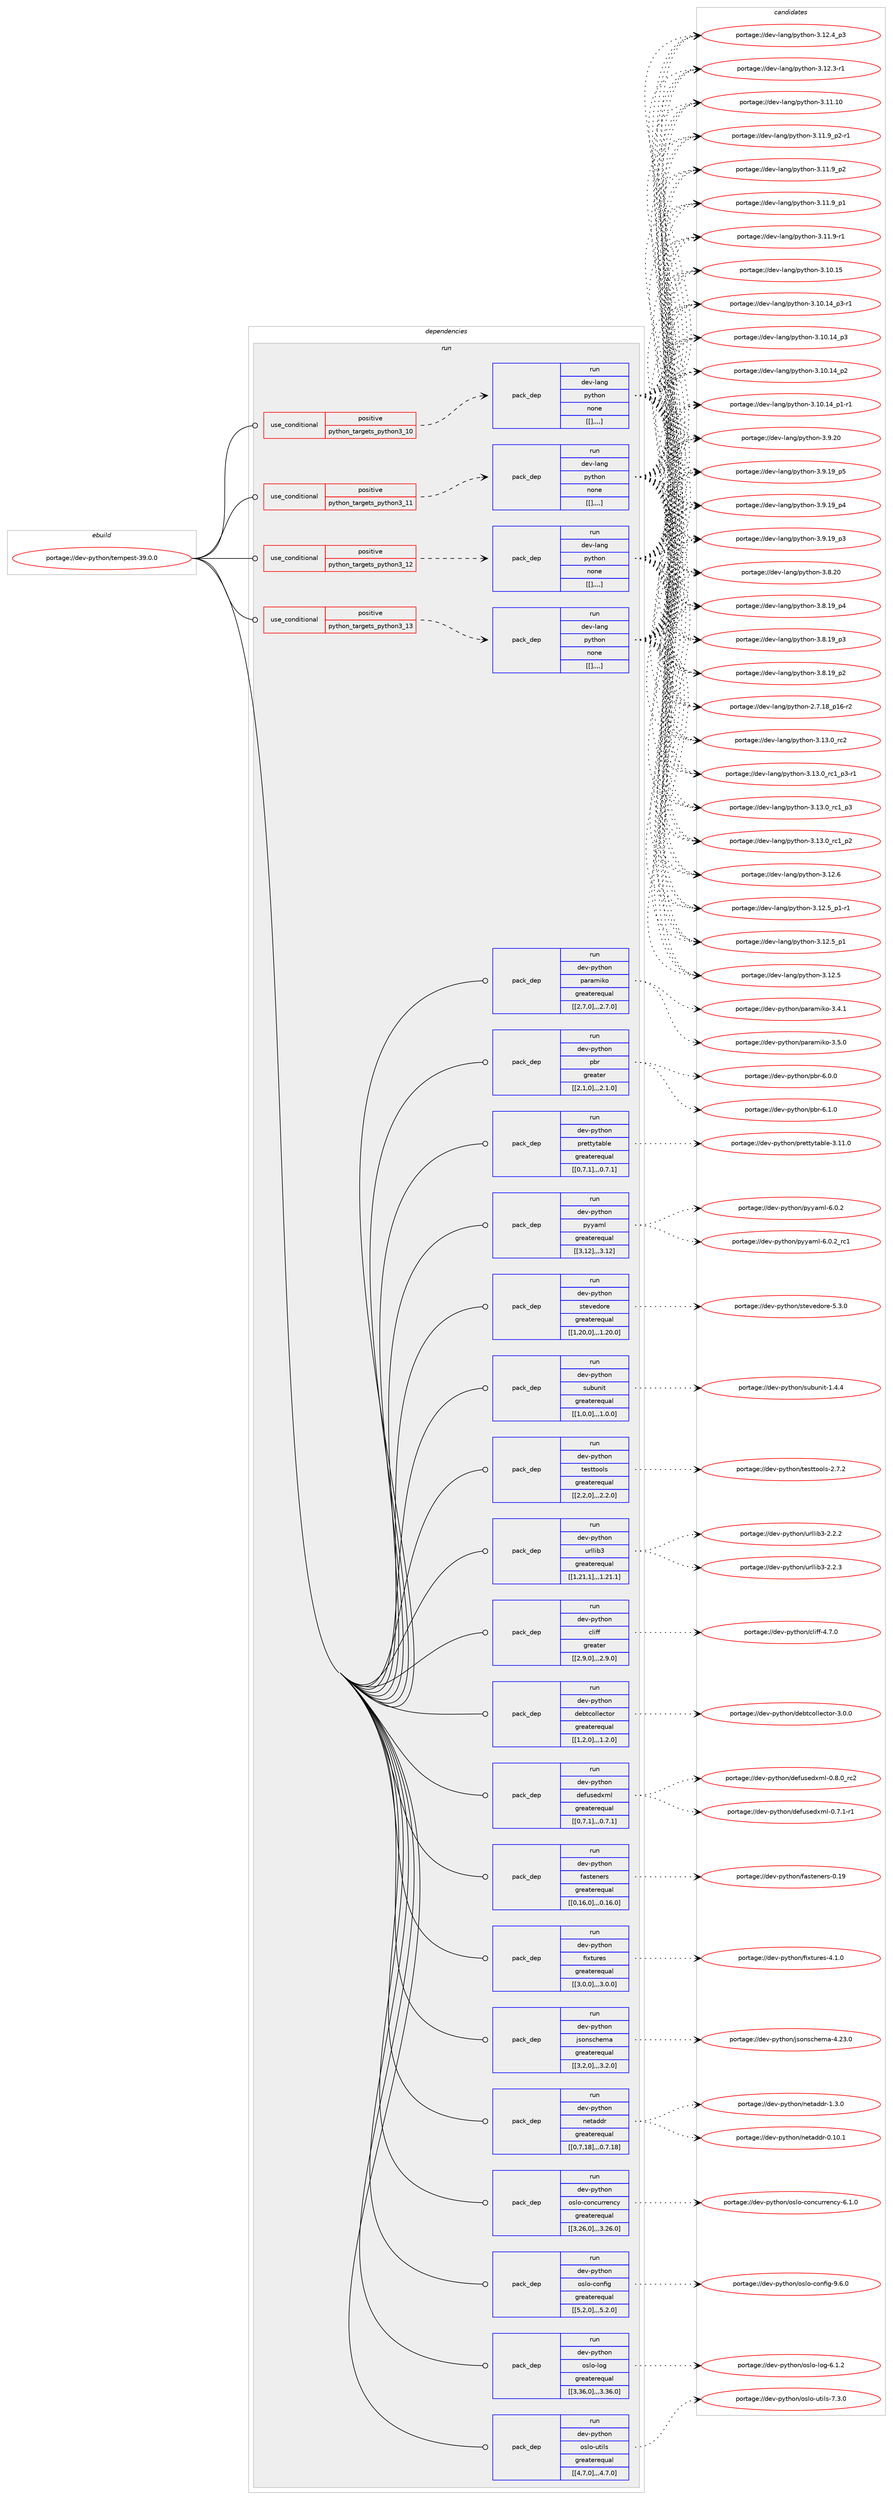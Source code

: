 digraph prolog {

# *************
# Graph options
# *************

newrank=true;
concentrate=true;
compound=true;
graph [rankdir=LR,fontname=Helvetica,fontsize=10,ranksep=1.5];#, ranksep=2.5, nodesep=0.2];
edge  [arrowhead=vee];
node  [fontname=Helvetica,fontsize=10];

# **********
# The ebuild
# **********

subgraph cluster_leftcol {
color=gray;
label=<<i>ebuild</i>>;
id [label="portage://dev-python/tempest-39.0.0", color=red, width=4, href="../dev-python/tempest-39.0.0.svg"];
}

# ****************
# The dependencies
# ****************

subgraph cluster_midcol {
color=gray;
label=<<i>dependencies</i>>;
subgraph cluster_compile {
fillcolor="#eeeeee";
style=filled;
label=<<i>compile</i>>;
}
subgraph cluster_compileandrun {
fillcolor="#eeeeee";
style=filled;
label=<<i>compile and run</i>>;
}
subgraph cluster_run {
fillcolor="#eeeeee";
style=filled;
label=<<i>run</i>>;
subgraph cond41407 {
dependency167640 [label=<<TABLE BORDER="0" CELLBORDER="1" CELLSPACING="0" CELLPADDING="4"><TR><TD ROWSPAN="3" CELLPADDING="10">use_conditional</TD></TR><TR><TD>positive</TD></TR><TR><TD>python_targets_python3_10</TD></TR></TABLE>>, shape=none, color=red];
subgraph pack124972 {
dependency167641 [label=<<TABLE BORDER="0" CELLBORDER="1" CELLSPACING="0" CELLPADDING="4" WIDTH="220"><TR><TD ROWSPAN="6" CELLPADDING="30">pack_dep</TD></TR><TR><TD WIDTH="110">run</TD></TR><TR><TD>dev-lang</TD></TR><TR><TD>python</TD></TR><TR><TD>none</TD></TR><TR><TD>[[],,,,]</TD></TR></TABLE>>, shape=none, color=blue];
}
dependency167640:e -> dependency167641:w [weight=20,style="dashed",arrowhead="vee"];
}
id:e -> dependency167640:w [weight=20,style="solid",arrowhead="odot"];
subgraph cond41408 {
dependency167642 [label=<<TABLE BORDER="0" CELLBORDER="1" CELLSPACING="0" CELLPADDING="4"><TR><TD ROWSPAN="3" CELLPADDING="10">use_conditional</TD></TR><TR><TD>positive</TD></TR><TR><TD>python_targets_python3_11</TD></TR></TABLE>>, shape=none, color=red];
subgraph pack124973 {
dependency167643 [label=<<TABLE BORDER="0" CELLBORDER="1" CELLSPACING="0" CELLPADDING="4" WIDTH="220"><TR><TD ROWSPAN="6" CELLPADDING="30">pack_dep</TD></TR><TR><TD WIDTH="110">run</TD></TR><TR><TD>dev-lang</TD></TR><TR><TD>python</TD></TR><TR><TD>none</TD></TR><TR><TD>[[],,,,]</TD></TR></TABLE>>, shape=none, color=blue];
}
dependency167642:e -> dependency167643:w [weight=20,style="dashed",arrowhead="vee"];
}
id:e -> dependency167642:w [weight=20,style="solid",arrowhead="odot"];
subgraph cond41409 {
dependency167644 [label=<<TABLE BORDER="0" CELLBORDER="1" CELLSPACING="0" CELLPADDING="4"><TR><TD ROWSPAN="3" CELLPADDING="10">use_conditional</TD></TR><TR><TD>positive</TD></TR><TR><TD>python_targets_python3_12</TD></TR></TABLE>>, shape=none, color=red];
subgraph pack124974 {
dependency167645 [label=<<TABLE BORDER="0" CELLBORDER="1" CELLSPACING="0" CELLPADDING="4" WIDTH="220"><TR><TD ROWSPAN="6" CELLPADDING="30">pack_dep</TD></TR><TR><TD WIDTH="110">run</TD></TR><TR><TD>dev-lang</TD></TR><TR><TD>python</TD></TR><TR><TD>none</TD></TR><TR><TD>[[],,,,]</TD></TR></TABLE>>, shape=none, color=blue];
}
dependency167644:e -> dependency167645:w [weight=20,style="dashed",arrowhead="vee"];
}
id:e -> dependency167644:w [weight=20,style="solid",arrowhead="odot"];
subgraph cond41410 {
dependency167646 [label=<<TABLE BORDER="0" CELLBORDER="1" CELLSPACING="0" CELLPADDING="4"><TR><TD ROWSPAN="3" CELLPADDING="10">use_conditional</TD></TR><TR><TD>positive</TD></TR><TR><TD>python_targets_python3_13</TD></TR></TABLE>>, shape=none, color=red];
subgraph pack124975 {
dependency167647 [label=<<TABLE BORDER="0" CELLBORDER="1" CELLSPACING="0" CELLPADDING="4" WIDTH="220"><TR><TD ROWSPAN="6" CELLPADDING="30">pack_dep</TD></TR><TR><TD WIDTH="110">run</TD></TR><TR><TD>dev-lang</TD></TR><TR><TD>python</TD></TR><TR><TD>none</TD></TR><TR><TD>[[],,,,]</TD></TR></TABLE>>, shape=none, color=blue];
}
dependency167646:e -> dependency167647:w [weight=20,style="dashed",arrowhead="vee"];
}
id:e -> dependency167646:w [weight=20,style="solid",arrowhead="odot"];
subgraph pack124976 {
dependency167648 [label=<<TABLE BORDER="0" CELLBORDER="1" CELLSPACING="0" CELLPADDING="4" WIDTH="220"><TR><TD ROWSPAN="6" CELLPADDING="30">pack_dep</TD></TR><TR><TD WIDTH="110">run</TD></TR><TR><TD>dev-python</TD></TR><TR><TD>cliff</TD></TR><TR><TD>greater</TD></TR><TR><TD>[[2,9,0],,,2.9.0]</TD></TR></TABLE>>, shape=none, color=blue];
}
id:e -> dependency167648:w [weight=20,style="solid",arrowhead="odot"];
subgraph pack124977 {
dependency167649 [label=<<TABLE BORDER="0" CELLBORDER="1" CELLSPACING="0" CELLPADDING="4" WIDTH="220"><TR><TD ROWSPAN="6" CELLPADDING="30">pack_dep</TD></TR><TR><TD WIDTH="110">run</TD></TR><TR><TD>dev-python</TD></TR><TR><TD>debtcollector</TD></TR><TR><TD>greaterequal</TD></TR><TR><TD>[[1,2,0],,,1.2.0]</TD></TR></TABLE>>, shape=none, color=blue];
}
id:e -> dependency167649:w [weight=20,style="solid",arrowhead="odot"];
subgraph pack124978 {
dependency167650 [label=<<TABLE BORDER="0" CELLBORDER="1" CELLSPACING="0" CELLPADDING="4" WIDTH="220"><TR><TD ROWSPAN="6" CELLPADDING="30">pack_dep</TD></TR><TR><TD WIDTH="110">run</TD></TR><TR><TD>dev-python</TD></TR><TR><TD>defusedxml</TD></TR><TR><TD>greaterequal</TD></TR><TR><TD>[[0,7,1],,,0.7.1]</TD></TR></TABLE>>, shape=none, color=blue];
}
id:e -> dependency167650:w [weight=20,style="solid",arrowhead="odot"];
subgraph pack124979 {
dependency167651 [label=<<TABLE BORDER="0" CELLBORDER="1" CELLSPACING="0" CELLPADDING="4" WIDTH="220"><TR><TD ROWSPAN="6" CELLPADDING="30">pack_dep</TD></TR><TR><TD WIDTH="110">run</TD></TR><TR><TD>dev-python</TD></TR><TR><TD>fasteners</TD></TR><TR><TD>greaterequal</TD></TR><TR><TD>[[0,16,0],,,0.16.0]</TD></TR></TABLE>>, shape=none, color=blue];
}
id:e -> dependency167651:w [weight=20,style="solid",arrowhead="odot"];
subgraph pack124980 {
dependency167652 [label=<<TABLE BORDER="0" CELLBORDER="1" CELLSPACING="0" CELLPADDING="4" WIDTH="220"><TR><TD ROWSPAN="6" CELLPADDING="30">pack_dep</TD></TR><TR><TD WIDTH="110">run</TD></TR><TR><TD>dev-python</TD></TR><TR><TD>fixtures</TD></TR><TR><TD>greaterequal</TD></TR><TR><TD>[[3,0,0],,,3.0.0]</TD></TR></TABLE>>, shape=none, color=blue];
}
id:e -> dependency167652:w [weight=20,style="solid",arrowhead="odot"];
subgraph pack124981 {
dependency167653 [label=<<TABLE BORDER="0" CELLBORDER="1" CELLSPACING="0" CELLPADDING="4" WIDTH="220"><TR><TD ROWSPAN="6" CELLPADDING="30">pack_dep</TD></TR><TR><TD WIDTH="110">run</TD></TR><TR><TD>dev-python</TD></TR><TR><TD>jsonschema</TD></TR><TR><TD>greaterequal</TD></TR><TR><TD>[[3,2,0],,,3.2.0]</TD></TR></TABLE>>, shape=none, color=blue];
}
id:e -> dependency167653:w [weight=20,style="solid",arrowhead="odot"];
subgraph pack124982 {
dependency167654 [label=<<TABLE BORDER="0" CELLBORDER="1" CELLSPACING="0" CELLPADDING="4" WIDTH="220"><TR><TD ROWSPAN="6" CELLPADDING="30">pack_dep</TD></TR><TR><TD WIDTH="110">run</TD></TR><TR><TD>dev-python</TD></TR><TR><TD>netaddr</TD></TR><TR><TD>greaterequal</TD></TR><TR><TD>[[0,7,18],,,0.7.18]</TD></TR></TABLE>>, shape=none, color=blue];
}
id:e -> dependency167654:w [weight=20,style="solid",arrowhead="odot"];
subgraph pack124983 {
dependency167655 [label=<<TABLE BORDER="0" CELLBORDER="1" CELLSPACING="0" CELLPADDING="4" WIDTH="220"><TR><TD ROWSPAN="6" CELLPADDING="30">pack_dep</TD></TR><TR><TD WIDTH="110">run</TD></TR><TR><TD>dev-python</TD></TR><TR><TD>oslo-concurrency</TD></TR><TR><TD>greaterequal</TD></TR><TR><TD>[[3,26,0],,,3.26.0]</TD></TR></TABLE>>, shape=none, color=blue];
}
id:e -> dependency167655:w [weight=20,style="solid",arrowhead="odot"];
subgraph pack124984 {
dependency167656 [label=<<TABLE BORDER="0" CELLBORDER="1" CELLSPACING="0" CELLPADDING="4" WIDTH="220"><TR><TD ROWSPAN="6" CELLPADDING="30">pack_dep</TD></TR><TR><TD WIDTH="110">run</TD></TR><TR><TD>dev-python</TD></TR><TR><TD>oslo-config</TD></TR><TR><TD>greaterequal</TD></TR><TR><TD>[[5,2,0],,,5.2.0]</TD></TR></TABLE>>, shape=none, color=blue];
}
id:e -> dependency167656:w [weight=20,style="solid",arrowhead="odot"];
subgraph pack124985 {
dependency167657 [label=<<TABLE BORDER="0" CELLBORDER="1" CELLSPACING="0" CELLPADDING="4" WIDTH="220"><TR><TD ROWSPAN="6" CELLPADDING="30">pack_dep</TD></TR><TR><TD WIDTH="110">run</TD></TR><TR><TD>dev-python</TD></TR><TR><TD>oslo-log</TD></TR><TR><TD>greaterequal</TD></TR><TR><TD>[[3,36,0],,,3.36.0]</TD></TR></TABLE>>, shape=none, color=blue];
}
id:e -> dependency167657:w [weight=20,style="solid",arrowhead="odot"];
subgraph pack124986 {
dependency167658 [label=<<TABLE BORDER="0" CELLBORDER="1" CELLSPACING="0" CELLPADDING="4" WIDTH="220"><TR><TD ROWSPAN="6" CELLPADDING="30">pack_dep</TD></TR><TR><TD WIDTH="110">run</TD></TR><TR><TD>dev-python</TD></TR><TR><TD>oslo-utils</TD></TR><TR><TD>greaterequal</TD></TR><TR><TD>[[4,7,0],,,4.7.0]</TD></TR></TABLE>>, shape=none, color=blue];
}
id:e -> dependency167658:w [weight=20,style="solid",arrowhead="odot"];
subgraph pack124987 {
dependency167659 [label=<<TABLE BORDER="0" CELLBORDER="1" CELLSPACING="0" CELLPADDING="4" WIDTH="220"><TR><TD ROWSPAN="6" CELLPADDING="30">pack_dep</TD></TR><TR><TD WIDTH="110">run</TD></TR><TR><TD>dev-python</TD></TR><TR><TD>paramiko</TD></TR><TR><TD>greaterequal</TD></TR><TR><TD>[[2,7,0],,,2.7.0]</TD></TR></TABLE>>, shape=none, color=blue];
}
id:e -> dependency167659:w [weight=20,style="solid",arrowhead="odot"];
subgraph pack124988 {
dependency167660 [label=<<TABLE BORDER="0" CELLBORDER="1" CELLSPACING="0" CELLPADDING="4" WIDTH="220"><TR><TD ROWSPAN="6" CELLPADDING="30">pack_dep</TD></TR><TR><TD WIDTH="110">run</TD></TR><TR><TD>dev-python</TD></TR><TR><TD>pbr</TD></TR><TR><TD>greater</TD></TR><TR><TD>[[2,1,0],,,2.1.0]</TD></TR></TABLE>>, shape=none, color=blue];
}
id:e -> dependency167660:w [weight=20,style="solid",arrowhead="odot"];
subgraph pack124989 {
dependency167661 [label=<<TABLE BORDER="0" CELLBORDER="1" CELLSPACING="0" CELLPADDING="4" WIDTH="220"><TR><TD ROWSPAN="6" CELLPADDING="30">pack_dep</TD></TR><TR><TD WIDTH="110">run</TD></TR><TR><TD>dev-python</TD></TR><TR><TD>prettytable</TD></TR><TR><TD>greaterequal</TD></TR><TR><TD>[[0,7,1],,,0.7.1]</TD></TR></TABLE>>, shape=none, color=blue];
}
id:e -> dependency167661:w [weight=20,style="solid",arrowhead="odot"];
subgraph pack124990 {
dependency167662 [label=<<TABLE BORDER="0" CELLBORDER="1" CELLSPACING="0" CELLPADDING="4" WIDTH="220"><TR><TD ROWSPAN="6" CELLPADDING="30">pack_dep</TD></TR><TR><TD WIDTH="110">run</TD></TR><TR><TD>dev-python</TD></TR><TR><TD>pyyaml</TD></TR><TR><TD>greaterequal</TD></TR><TR><TD>[[3,12],,,3.12]</TD></TR></TABLE>>, shape=none, color=blue];
}
id:e -> dependency167662:w [weight=20,style="solid",arrowhead="odot"];
subgraph pack124991 {
dependency167663 [label=<<TABLE BORDER="0" CELLBORDER="1" CELLSPACING="0" CELLPADDING="4" WIDTH="220"><TR><TD ROWSPAN="6" CELLPADDING="30">pack_dep</TD></TR><TR><TD WIDTH="110">run</TD></TR><TR><TD>dev-python</TD></TR><TR><TD>stevedore</TD></TR><TR><TD>greaterequal</TD></TR><TR><TD>[[1,20,0],,,1.20.0]</TD></TR></TABLE>>, shape=none, color=blue];
}
id:e -> dependency167663:w [weight=20,style="solid",arrowhead="odot"];
subgraph pack124992 {
dependency167664 [label=<<TABLE BORDER="0" CELLBORDER="1" CELLSPACING="0" CELLPADDING="4" WIDTH="220"><TR><TD ROWSPAN="6" CELLPADDING="30">pack_dep</TD></TR><TR><TD WIDTH="110">run</TD></TR><TR><TD>dev-python</TD></TR><TR><TD>subunit</TD></TR><TR><TD>greaterequal</TD></TR><TR><TD>[[1,0,0],,,1.0.0]</TD></TR></TABLE>>, shape=none, color=blue];
}
id:e -> dependency167664:w [weight=20,style="solid",arrowhead="odot"];
subgraph pack124993 {
dependency167665 [label=<<TABLE BORDER="0" CELLBORDER="1" CELLSPACING="0" CELLPADDING="4" WIDTH="220"><TR><TD ROWSPAN="6" CELLPADDING="30">pack_dep</TD></TR><TR><TD WIDTH="110">run</TD></TR><TR><TD>dev-python</TD></TR><TR><TD>testtools</TD></TR><TR><TD>greaterequal</TD></TR><TR><TD>[[2,2,0],,,2.2.0]</TD></TR></TABLE>>, shape=none, color=blue];
}
id:e -> dependency167665:w [weight=20,style="solid",arrowhead="odot"];
subgraph pack124994 {
dependency167666 [label=<<TABLE BORDER="0" CELLBORDER="1" CELLSPACING="0" CELLPADDING="4" WIDTH="220"><TR><TD ROWSPAN="6" CELLPADDING="30">pack_dep</TD></TR><TR><TD WIDTH="110">run</TD></TR><TR><TD>dev-python</TD></TR><TR><TD>urllib3</TD></TR><TR><TD>greaterequal</TD></TR><TR><TD>[[1,21,1],,,1.21.1]</TD></TR></TABLE>>, shape=none, color=blue];
}
id:e -> dependency167666:w [weight=20,style="solid",arrowhead="odot"];
}
}

# **************
# The candidates
# **************

subgraph cluster_choices {
rank=same;
color=gray;
label=<<i>candidates</i>>;

subgraph choice124972 {
color=black;
nodesep=1;
choice10010111845108971101034711212111610411111045514649514648951149950 [label="portage://dev-lang/python-3.13.0_rc2", color=red, width=4,href="../dev-lang/python-3.13.0_rc2.svg"];
choice1001011184510897110103471121211161041111104551464951464895114994995112514511449 [label="portage://dev-lang/python-3.13.0_rc1_p3-r1", color=red, width=4,href="../dev-lang/python-3.13.0_rc1_p3-r1.svg"];
choice100101118451089711010347112121116104111110455146495146489511499499511251 [label="portage://dev-lang/python-3.13.0_rc1_p3", color=red, width=4,href="../dev-lang/python-3.13.0_rc1_p3.svg"];
choice100101118451089711010347112121116104111110455146495146489511499499511250 [label="portage://dev-lang/python-3.13.0_rc1_p2", color=red, width=4,href="../dev-lang/python-3.13.0_rc1_p2.svg"];
choice10010111845108971101034711212111610411111045514649504654 [label="portage://dev-lang/python-3.12.6", color=red, width=4,href="../dev-lang/python-3.12.6.svg"];
choice1001011184510897110103471121211161041111104551464950465395112494511449 [label="portage://dev-lang/python-3.12.5_p1-r1", color=red, width=4,href="../dev-lang/python-3.12.5_p1-r1.svg"];
choice100101118451089711010347112121116104111110455146495046539511249 [label="portage://dev-lang/python-3.12.5_p1", color=red, width=4,href="../dev-lang/python-3.12.5_p1.svg"];
choice10010111845108971101034711212111610411111045514649504653 [label="portage://dev-lang/python-3.12.5", color=red, width=4,href="../dev-lang/python-3.12.5.svg"];
choice100101118451089711010347112121116104111110455146495046529511251 [label="portage://dev-lang/python-3.12.4_p3", color=red, width=4,href="../dev-lang/python-3.12.4_p3.svg"];
choice100101118451089711010347112121116104111110455146495046514511449 [label="portage://dev-lang/python-3.12.3-r1", color=red, width=4,href="../dev-lang/python-3.12.3-r1.svg"];
choice1001011184510897110103471121211161041111104551464949464948 [label="portage://dev-lang/python-3.11.10", color=red, width=4,href="../dev-lang/python-3.11.10.svg"];
choice1001011184510897110103471121211161041111104551464949465795112504511449 [label="portage://dev-lang/python-3.11.9_p2-r1", color=red, width=4,href="../dev-lang/python-3.11.9_p2-r1.svg"];
choice100101118451089711010347112121116104111110455146494946579511250 [label="portage://dev-lang/python-3.11.9_p2", color=red, width=4,href="../dev-lang/python-3.11.9_p2.svg"];
choice100101118451089711010347112121116104111110455146494946579511249 [label="portage://dev-lang/python-3.11.9_p1", color=red, width=4,href="../dev-lang/python-3.11.9_p1.svg"];
choice100101118451089711010347112121116104111110455146494946574511449 [label="portage://dev-lang/python-3.11.9-r1", color=red, width=4,href="../dev-lang/python-3.11.9-r1.svg"];
choice1001011184510897110103471121211161041111104551464948464953 [label="portage://dev-lang/python-3.10.15", color=red, width=4,href="../dev-lang/python-3.10.15.svg"];
choice100101118451089711010347112121116104111110455146494846495295112514511449 [label="portage://dev-lang/python-3.10.14_p3-r1", color=red, width=4,href="../dev-lang/python-3.10.14_p3-r1.svg"];
choice10010111845108971101034711212111610411111045514649484649529511251 [label="portage://dev-lang/python-3.10.14_p3", color=red, width=4,href="../dev-lang/python-3.10.14_p3.svg"];
choice10010111845108971101034711212111610411111045514649484649529511250 [label="portage://dev-lang/python-3.10.14_p2", color=red, width=4,href="../dev-lang/python-3.10.14_p2.svg"];
choice100101118451089711010347112121116104111110455146494846495295112494511449 [label="portage://dev-lang/python-3.10.14_p1-r1", color=red, width=4,href="../dev-lang/python-3.10.14_p1-r1.svg"];
choice10010111845108971101034711212111610411111045514657465048 [label="portage://dev-lang/python-3.9.20", color=red, width=4,href="../dev-lang/python-3.9.20.svg"];
choice100101118451089711010347112121116104111110455146574649579511253 [label="portage://dev-lang/python-3.9.19_p5", color=red, width=4,href="../dev-lang/python-3.9.19_p5.svg"];
choice100101118451089711010347112121116104111110455146574649579511252 [label="portage://dev-lang/python-3.9.19_p4", color=red, width=4,href="../dev-lang/python-3.9.19_p4.svg"];
choice100101118451089711010347112121116104111110455146574649579511251 [label="portage://dev-lang/python-3.9.19_p3", color=red, width=4,href="../dev-lang/python-3.9.19_p3.svg"];
choice10010111845108971101034711212111610411111045514656465048 [label="portage://dev-lang/python-3.8.20", color=red, width=4,href="../dev-lang/python-3.8.20.svg"];
choice100101118451089711010347112121116104111110455146564649579511252 [label="portage://dev-lang/python-3.8.19_p4", color=red, width=4,href="../dev-lang/python-3.8.19_p4.svg"];
choice100101118451089711010347112121116104111110455146564649579511251 [label="portage://dev-lang/python-3.8.19_p3", color=red, width=4,href="../dev-lang/python-3.8.19_p3.svg"];
choice100101118451089711010347112121116104111110455146564649579511250 [label="portage://dev-lang/python-3.8.19_p2", color=red, width=4,href="../dev-lang/python-3.8.19_p2.svg"];
choice100101118451089711010347112121116104111110455046554649569511249544511450 [label="portage://dev-lang/python-2.7.18_p16-r2", color=red, width=4,href="../dev-lang/python-2.7.18_p16-r2.svg"];
dependency167641:e -> choice10010111845108971101034711212111610411111045514649514648951149950:w [style=dotted,weight="100"];
dependency167641:e -> choice1001011184510897110103471121211161041111104551464951464895114994995112514511449:w [style=dotted,weight="100"];
dependency167641:e -> choice100101118451089711010347112121116104111110455146495146489511499499511251:w [style=dotted,weight="100"];
dependency167641:e -> choice100101118451089711010347112121116104111110455146495146489511499499511250:w [style=dotted,weight="100"];
dependency167641:e -> choice10010111845108971101034711212111610411111045514649504654:w [style=dotted,weight="100"];
dependency167641:e -> choice1001011184510897110103471121211161041111104551464950465395112494511449:w [style=dotted,weight="100"];
dependency167641:e -> choice100101118451089711010347112121116104111110455146495046539511249:w [style=dotted,weight="100"];
dependency167641:e -> choice10010111845108971101034711212111610411111045514649504653:w [style=dotted,weight="100"];
dependency167641:e -> choice100101118451089711010347112121116104111110455146495046529511251:w [style=dotted,weight="100"];
dependency167641:e -> choice100101118451089711010347112121116104111110455146495046514511449:w [style=dotted,weight="100"];
dependency167641:e -> choice1001011184510897110103471121211161041111104551464949464948:w [style=dotted,weight="100"];
dependency167641:e -> choice1001011184510897110103471121211161041111104551464949465795112504511449:w [style=dotted,weight="100"];
dependency167641:e -> choice100101118451089711010347112121116104111110455146494946579511250:w [style=dotted,weight="100"];
dependency167641:e -> choice100101118451089711010347112121116104111110455146494946579511249:w [style=dotted,weight="100"];
dependency167641:e -> choice100101118451089711010347112121116104111110455146494946574511449:w [style=dotted,weight="100"];
dependency167641:e -> choice1001011184510897110103471121211161041111104551464948464953:w [style=dotted,weight="100"];
dependency167641:e -> choice100101118451089711010347112121116104111110455146494846495295112514511449:w [style=dotted,weight="100"];
dependency167641:e -> choice10010111845108971101034711212111610411111045514649484649529511251:w [style=dotted,weight="100"];
dependency167641:e -> choice10010111845108971101034711212111610411111045514649484649529511250:w [style=dotted,weight="100"];
dependency167641:e -> choice100101118451089711010347112121116104111110455146494846495295112494511449:w [style=dotted,weight="100"];
dependency167641:e -> choice10010111845108971101034711212111610411111045514657465048:w [style=dotted,weight="100"];
dependency167641:e -> choice100101118451089711010347112121116104111110455146574649579511253:w [style=dotted,weight="100"];
dependency167641:e -> choice100101118451089711010347112121116104111110455146574649579511252:w [style=dotted,weight="100"];
dependency167641:e -> choice100101118451089711010347112121116104111110455146574649579511251:w [style=dotted,weight="100"];
dependency167641:e -> choice10010111845108971101034711212111610411111045514656465048:w [style=dotted,weight="100"];
dependency167641:e -> choice100101118451089711010347112121116104111110455146564649579511252:w [style=dotted,weight="100"];
dependency167641:e -> choice100101118451089711010347112121116104111110455146564649579511251:w [style=dotted,weight="100"];
dependency167641:e -> choice100101118451089711010347112121116104111110455146564649579511250:w [style=dotted,weight="100"];
dependency167641:e -> choice100101118451089711010347112121116104111110455046554649569511249544511450:w [style=dotted,weight="100"];
}
subgraph choice124973 {
color=black;
nodesep=1;
choice10010111845108971101034711212111610411111045514649514648951149950 [label="portage://dev-lang/python-3.13.0_rc2", color=red, width=4,href="../dev-lang/python-3.13.0_rc2.svg"];
choice1001011184510897110103471121211161041111104551464951464895114994995112514511449 [label="portage://dev-lang/python-3.13.0_rc1_p3-r1", color=red, width=4,href="../dev-lang/python-3.13.0_rc1_p3-r1.svg"];
choice100101118451089711010347112121116104111110455146495146489511499499511251 [label="portage://dev-lang/python-3.13.0_rc1_p3", color=red, width=4,href="../dev-lang/python-3.13.0_rc1_p3.svg"];
choice100101118451089711010347112121116104111110455146495146489511499499511250 [label="portage://dev-lang/python-3.13.0_rc1_p2", color=red, width=4,href="../dev-lang/python-3.13.0_rc1_p2.svg"];
choice10010111845108971101034711212111610411111045514649504654 [label="portage://dev-lang/python-3.12.6", color=red, width=4,href="../dev-lang/python-3.12.6.svg"];
choice1001011184510897110103471121211161041111104551464950465395112494511449 [label="portage://dev-lang/python-3.12.5_p1-r1", color=red, width=4,href="../dev-lang/python-3.12.5_p1-r1.svg"];
choice100101118451089711010347112121116104111110455146495046539511249 [label="portage://dev-lang/python-3.12.5_p1", color=red, width=4,href="../dev-lang/python-3.12.5_p1.svg"];
choice10010111845108971101034711212111610411111045514649504653 [label="portage://dev-lang/python-3.12.5", color=red, width=4,href="../dev-lang/python-3.12.5.svg"];
choice100101118451089711010347112121116104111110455146495046529511251 [label="portage://dev-lang/python-3.12.4_p3", color=red, width=4,href="../dev-lang/python-3.12.4_p3.svg"];
choice100101118451089711010347112121116104111110455146495046514511449 [label="portage://dev-lang/python-3.12.3-r1", color=red, width=4,href="../dev-lang/python-3.12.3-r1.svg"];
choice1001011184510897110103471121211161041111104551464949464948 [label="portage://dev-lang/python-3.11.10", color=red, width=4,href="../dev-lang/python-3.11.10.svg"];
choice1001011184510897110103471121211161041111104551464949465795112504511449 [label="portage://dev-lang/python-3.11.9_p2-r1", color=red, width=4,href="../dev-lang/python-3.11.9_p2-r1.svg"];
choice100101118451089711010347112121116104111110455146494946579511250 [label="portage://dev-lang/python-3.11.9_p2", color=red, width=4,href="../dev-lang/python-3.11.9_p2.svg"];
choice100101118451089711010347112121116104111110455146494946579511249 [label="portage://dev-lang/python-3.11.9_p1", color=red, width=4,href="../dev-lang/python-3.11.9_p1.svg"];
choice100101118451089711010347112121116104111110455146494946574511449 [label="portage://dev-lang/python-3.11.9-r1", color=red, width=4,href="../dev-lang/python-3.11.9-r1.svg"];
choice1001011184510897110103471121211161041111104551464948464953 [label="portage://dev-lang/python-3.10.15", color=red, width=4,href="../dev-lang/python-3.10.15.svg"];
choice100101118451089711010347112121116104111110455146494846495295112514511449 [label="portage://dev-lang/python-3.10.14_p3-r1", color=red, width=4,href="../dev-lang/python-3.10.14_p3-r1.svg"];
choice10010111845108971101034711212111610411111045514649484649529511251 [label="portage://dev-lang/python-3.10.14_p3", color=red, width=4,href="../dev-lang/python-3.10.14_p3.svg"];
choice10010111845108971101034711212111610411111045514649484649529511250 [label="portage://dev-lang/python-3.10.14_p2", color=red, width=4,href="../dev-lang/python-3.10.14_p2.svg"];
choice100101118451089711010347112121116104111110455146494846495295112494511449 [label="portage://dev-lang/python-3.10.14_p1-r1", color=red, width=4,href="../dev-lang/python-3.10.14_p1-r1.svg"];
choice10010111845108971101034711212111610411111045514657465048 [label="portage://dev-lang/python-3.9.20", color=red, width=4,href="../dev-lang/python-3.9.20.svg"];
choice100101118451089711010347112121116104111110455146574649579511253 [label="portage://dev-lang/python-3.9.19_p5", color=red, width=4,href="../dev-lang/python-3.9.19_p5.svg"];
choice100101118451089711010347112121116104111110455146574649579511252 [label="portage://dev-lang/python-3.9.19_p4", color=red, width=4,href="../dev-lang/python-3.9.19_p4.svg"];
choice100101118451089711010347112121116104111110455146574649579511251 [label="portage://dev-lang/python-3.9.19_p3", color=red, width=4,href="../dev-lang/python-3.9.19_p3.svg"];
choice10010111845108971101034711212111610411111045514656465048 [label="portage://dev-lang/python-3.8.20", color=red, width=4,href="../dev-lang/python-3.8.20.svg"];
choice100101118451089711010347112121116104111110455146564649579511252 [label="portage://dev-lang/python-3.8.19_p4", color=red, width=4,href="../dev-lang/python-3.8.19_p4.svg"];
choice100101118451089711010347112121116104111110455146564649579511251 [label="portage://dev-lang/python-3.8.19_p3", color=red, width=4,href="../dev-lang/python-3.8.19_p3.svg"];
choice100101118451089711010347112121116104111110455146564649579511250 [label="portage://dev-lang/python-3.8.19_p2", color=red, width=4,href="../dev-lang/python-3.8.19_p2.svg"];
choice100101118451089711010347112121116104111110455046554649569511249544511450 [label="portage://dev-lang/python-2.7.18_p16-r2", color=red, width=4,href="../dev-lang/python-2.7.18_p16-r2.svg"];
dependency167643:e -> choice10010111845108971101034711212111610411111045514649514648951149950:w [style=dotted,weight="100"];
dependency167643:e -> choice1001011184510897110103471121211161041111104551464951464895114994995112514511449:w [style=dotted,weight="100"];
dependency167643:e -> choice100101118451089711010347112121116104111110455146495146489511499499511251:w [style=dotted,weight="100"];
dependency167643:e -> choice100101118451089711010347112121116104111110455146495146489511499499511250:w [style=dotted,weight="100"];
dependency167643:e -> choice10010111845108971101034711212111610411111045514649504654:w [style=dotted,weight="100"];
dependency167643:e -> choice1001011184510897110103471121211161041111104551464950465395112494511449:w [style=dotted,weight="100"];
dependency167643:e -> choice100101118451089711010347112121116104111110455146495046539511249:w [style=dotted,weight="100"];
dependency167643:e -> choice10010111845108971101034711212111610411111045514649504653:w [style=dotted,weight="100"];
dependency167643:e -> choice100101118451089711010347112121116104111110455146495046529511251:w [style=dotted,weight="100"];
dependency167643:e -> choice100101118451089711010347112121116104111110455146495046514511449:w [style=dotted,weight="100"];
dependency167643:e -> choice1001011184510897110103471121211161041111104551464949464948:w [style=dotted,weight="100"];
dependency167643:e -> choice1001011184510897110103471121211161041111104551464949465795112504511449:w [style=dotted,weight="100"];
dependency167643:e -> choice100101118451089711010347112121116104111110455146494946579511250:w [style=dotted,weight="100"];
dependency167643:e -> choice100101118451089711010347112121116104111110455146494946579511249:w [style=dotted,weight="100"];
dependency167643:e -> choice100101118451089711010347112121116104111110455146494946574511449:w [style=dotted,weight="100"];
dependency167643:e -> choice1001011184510897110103471121211161041111104551464948464953:w [style=dotted,weight="100"];
dependency167643:e -> choice100101118451089711010347112121116104111110455146494846495295112514511449:w [style=dotted,weight="100"];
dependency167643:e -> choice10010111845108971101034711212111610411111045514649484649529511251:w [style=dotted,weight="100"];
dependency167643:e -> choice10010111845108971101034711212111610411111045514649484649529511250:w [style=dotted,weight="100"];
dependency167643:e -> choice100101118451089711010347112121116104111110455146494846495295112494511449:w [style=dotted,weight="100"];
dependency167643:e -> choice10010111845108971101034711212111610411111045514657465048:w [style=dotted,weight="100"];
dependency167643:e -> choice100101118451089711010347112121116104111110455146574649579511253:w [style=dotted,weight="100"];
dependency167643:e -> choice100101118451089711010347112121116104111110455146574649579511252:w [style=dotted,weight="100"];
dependency167643:e -> choice100101118451089711010347112121116104111110455146574649579511251:w [style=dotted,weight="100"];
dependency167643:e -> choice10010111845108971101034711212111610411111045514656465048:w [style=dotted,weight="100"];
dependency167643:e -> choice100101118451089711010347112121116104111110455146564649579511252:w [style=dotted,weight="100"];
dependency167643:e -> choice100101118451089711010347112121116104111110455146564649579511251:w [style=dotted,weight="100"];
dependency167643:e -> choice100101118451089711010347112121116104111110455146564649579511250:w [style=dotted,weight="100"];
dependency167643:e -> choice100101118451089711010347112121116104111110455046554649569511249544511450:w [style=dotted,weight="100"];
}
subgraph choice124974 {
color=black;
nodesep=1;
choice10010111845108971101034711212111610411111045514649514648951149950 [label="portage://dev-lang/python-3.13.0_rc2", color=red, width=4,href="../dev-lang/python-3.13.0_rc2.svg"];
choice1001011184510897110103471121211161041111104551464951464895114994995112514511449 [label="portage://dev-lang/python-3.13.0_rc1_p3-r1", color=red, width=4,href="../dev-lang/python-3.13.0_rc1_p3-r1.svg"];
choice100101118451089711010347112121116104111110455146495146489511499499511251 [label="portage://dev-lang/python-3.13.0_rc1_p3", color=red, width=4,href="../dev-lang/python-3.13.0_rc1_p3.svg"];
choice100101118451089711010347112121116104111110455146495146489511499499511250 [label="portage://dev-lang/python-3.13.0_rc1_p2", color=red, width=4,href="../dev-lang/python-3.13.0_rc1_p2.svg"];
choice10010111845108971101034711212111610411111045514649504654 [label="portage://dev-lang/python-3.12.6", color=red, width=4,href="../dev-lang/python-3.12.6.svg"];
choice1001011184510897110103471121211161041111104551464950465395112494511449 [label="portage://dev-lang/python-3.12.5_p1-r1", color=red, width=4,href="../dev-lang/python-3.12.5_p1-r1.svg"];
choice100101118451089711010347112121116104111110455146495046539511249 [label="portage://dev-lang/python-3.12.5_p1", color=red, width=4,href="../dev-lang/python-3.12.5_p1.svg"];
choice10010111845108971101034711212111610411111045514649504653 [label="portage://dev-lang/python-3.12.5", color=red, width=4,href="../dev-lang/python-3.12.5.svg"];
choice100101118451089711010347112121116104111110455146495046529511251 [label="portage://dev-lang/python-3.12.4_p3", color=red, width=4,href="../dev-lang/python-3.12.4_p3.svg"];
choice100101118451089711010347112121116104111110455146495046514511449 [label="portage://dev-lang/python-3.12.3-r1", color=red, width=4,href="../dev-lang/python-3.12.3-r1.svg"];
choice1001011184510897110103471121211161041111104551464949464948 [label="portage://dev-lang/python-3.11.10", color=red, width=4,href="../dev-lang/python-3.11.10.svg"];
choice1001011184510897110103471121211161041111104551464949465795112504511449 [label="portage://dev-lang/python-3.11.9_p2-r1", color=red, width=4,href="../dev-lang/python-3.11.9_p2-r1.svg"];
choice100101118451089711010347112121116104111110455146494946579511250 [label="portage://dev-lang/python-3.11.9_p2", color=red, width=4,href="../dev-lang/python-3.11.9_p2.svg"];
choice100101118451089711010347112121116104111110455146494946579511249 [label="portage://dev-lang/python-3.11.9_p1", color=red, width=4,href="../dev-lang/python-3.11.9_p1.svg"];
choice100101118451089711010347112121116104111110455146494946574511449 [label="portage://dev-lang/python-3.11.9-r1", color=red, width=4,href="../dev-lang/python-3.11.9-r1.svg"];
choice1001011184510897110103471121211161041111104551464948464953 [label="portage://dev-lang/python-3.10.15", color=red, width=4,href="../dev-lang/python-3.10.15.svg"];
choice100101118451089711010347112121116104111110455146494846495295112514511449 [label="portage://dev-lang/python-3.10.14_p3-r1", color=red, width=4,href="../dev-lang/python-3.10.14_p3-r1.svg"];
choice10010111845108971101034711212111610411111045514649484649529511251 [label="portage://dev-lang/python-3.10.14_p3", color=red, width=4,href="../dev-lang/python-3.10.14_p3.svg"];
choice10010111845108971101034711212111610411111045514649484649529511250 [label="portage://dev-lang/python-3.10.14_p2", color=red, width=4,href="../dev-lang/python-3.10.14_p2.svg"];
choice100101118451089711010347112121116104111110455146494846495295112494511449 [label="portage://dev-lang/python-3.10.14_p1-r1", color=red, width=4,href="../dev-lang/python-3.10.14_p1-r1.svg"];
choice10010111845108971101034711212111610411111045514657465048 [label="portage://dev-lang/python-3.9.20", color=red, width=4,href="../dev-lang/python-3.9.20.svg"];
choice100101118451089711010347112121116104111110455146574649579511253 [label="portage://dev-lang/python-3.9.19_p5", color=red, width=4,href="../dev-lang/python-3.9.19_p5.svg"];
choice100101118451089711010347112121116104111110455146574649579511252 [label="portage://dev-lang/python-3.9.19_p4", color=red, width=4,href="../dev-lang/python-3.9.19_p4.svg"];
choice100101118451089711010347112121116104111110455146574649579511251 [label="portage://dev-lang/python-3.9.19_p3", color=red, width=4,href="../dev-lang/python-3.9.19_p3.svg"];
choice10010111845108971101034711212111610411111045514656465048 [label="portage://dev-lang/python-3.8.20", color=red, width=4,href="../dev-lang/python-3.8.20.svg"];
choice100101118451089711010347112121116104111110455146564649579511252 [label="portage://dev-lang/python-3.8.19_p4", color=red, width=4,href="../dev-lang/python-3.8.19_p4.svg"];
choice100101118451089711010347112121116104111110455146564649579511251 [label="portage://dev-lang/python-3.8.19_p3", color=red, width=4,href="../dev-lang/python-3.8.19_p3.svg"];
choice100101118451089711010347112121116104111110455146564649579511250 [label="portage://dev-lang/python-3.8.19_p2", color=red, width=4,href="../dev-lang/python-3.8.19_p2.svg"];
choice100101118451089711010347112121116104111110455046554649569511249544511450 [label="portage://dev-lang/python-2.7.18_p16-r2", color=red, width=4,href="../dev-lang/python-2.7.18_p16-r2.svg"];
dependency167645:e -> choice10010111845108971101034711212111610411111045514649514648951149950:w [style=dotted,weight="100"];
dependency167645:e -> choice1001011184510897110103471121211161041111104551464951464895114994995112514511449:w [style=dotted,weight="100"];
dependency167645:e -> choice100101118451089711010347112121116104111110455146495146489511499499511251:w [style=dotted,weight="100"];
dependency167645:e -> choice100101118451089711010347112121116104111110455146495146489511499499511250:w [style=dotted,weight="100"];
dependency167645:e -> choice10010111845108971101034711212111610411111045514649504654:w [style=dotted,weight="100"];
dependency167645:e -> choice1001011184510897110103471121211161041111104551464950465395112494511449:w [style=dotted,weight="100"];
dependency167645:e -> choice100101118451089711010347112121116104111110455146495046539511249:w [style=dotted,weight="100"];
dependency167645:e -> choice10010111845108971101034711212111610411111045514649504653:w [style=dotted,weight="100"];
dependency167645:e -> choice100101118451089711010347112121116104111110455146495046529511251:w [style=dotted,weight="100"];
dependency167645:e -> choice100101118451089711010347112121116104111110455146495046514511449:w [style=dotted,weight="100"];
dependency167645:e -> choice1001011184510897110103471121211161041111104551464949464948:w [style=dotted,weight="100"];
dependency167645:e -> choice1001011184510897110103471121211161041111104551464949465795112504511449:w [style=dotted,weight="100"];
dependency167645:e -> choice100101118451089711010347112121116104111110455146494946579511250:w [style=dotted,weight="100"];
dependency167645:e -> choice100101118451089711010347112121116104111110455146494946579511249:w [style=dotted,weight="100"];
dependency167645:e -> choice100101118451089711010347112121116104111110455146494946574511449:w [style=dotted,weight="100"];
dependency167645:e -> choice1001011184510897110103471121211161041111104551464948464953:w [style=dotted,weight="100"];
dependency167645:e -> choice100101118451089711010347112121116104111110455146494846495295112514511449:w [style=dotted,weight="100"];
dependency167645:e -> choice10010111845108971101034711212111610411111045514649484649529511251:w [style=dotted,weight="100"];
dependency167645:e -> choice10010111845108971101034711212111610411111045514649484649529511250:w [style=dotted,weight="100"];
dependency167645:e -> choice100101118451089711010347112121116104111110455146494846495295112494511449:w [style=dotted,weight="100"];
dependency167645:e -> choice10010111845108971101034711212111610411111045514657465048:w [style=dotted,weight="100"];
dependency167645:e -> choice100101118451089711010347112121116104111110455146574649579511253:w [style=dotted,weight="100"];
dependency167645:e -> choice100101118451089711010347112121116104111110455146574649579511252:w [style=dotted,weight="100"];
dependency167645:e -> choice100101118451089711010347112121116104111110455146574649579511251:w [style=dotted,weight="100"];
dependency167645:e -> choice10010111845108971101034711212111610411111045514656465048:w [style=dotted,weight="100"];
dependency167645:e -> choice100101118451089711010347112121116104111110455146564649579511252:w [style=dotted,weight="100"];
dependency167645:e -> choice100101118451089711010347112121116104111110455146564649579511251:w [style=dotted,weight="100"];
dependency167645:e -> choice100101118451089711010347112121116104111110455146564649579511250:w [style=dotted,weight="100"];
dependency167645:e -> choice100101118451089711010347112121116104111110455046554649569511249544511450:w [style=dotted,weight="100"];
}
subgraph choice124975 {
color=black;
nodesep=1;
choice10010111845108971101034711212111610411111045514649514648951149950 [label="portage://dev-lang/python-3.13.0_rc2", color=red, width=4,href="../dev-lang/python-3.13.0_rc2.svg"];
choice1001011184510897110103471121211161041111104551464951464895114994995112514511449 [label="portage://dev-lang/python-3.13.0_rc1_p3-r1", color=red, width=4,href="../dev-lang/python-3.13.0_rc1_p3-r1.svg"];
choice100101118451089711010347112121116104111110455146495146489511499499511251 [label="portage://dev-lang/python-3.13.0_rc1_p3", color=red, width=4,href="../dev-lang/python-3.13.0_rc1_p3.svg"];
choice100101118451089711010347112121116104111110455146495146489511499499511250 [label="portage://dev-lang/python-3.13.0_rc1_p2", color=red, width=4,href="../dev-lang/python-3.13.0_rc1_p2.svg"];
choice10010111845108971101034711212111610411111045514649504654 [label="portage://dev-lang/python-3.12.6", color=red, width=4,href="../dev-lang/python-3.12.6.svg"];
choice1001011184510897110103471121211161041111104551464950465395112494511449 [label="portage://dev-lang/python-3.12.5_p1-r1", color=red, width=4,href="../dev-lang/python-3.12.5_p1-r1.svg"];
choice100101118451089711010347112121116104111110455146495046539511249 [label="portage://dev-lang/python-3.12.5_p1", color=red, width=4,href="../dev-lang/python-3.12.5_p1.svg"];
choice10010111845108971101034711212111610411111045514649504653 [label="portage://dev-lang/python-3.12.5", color=red, width=4,href="../dev-lang/python-3.12.5.svg"];
choice100101118451089711010347112121116104111110455146495046529511251 [label="portage://dev-lang/python-3.12.4_p3", color=red, width=4,href="../dev-lang/python-3.12.4_p3.svg"];
choice100101118451089711010347112121116104111110455146495046514511449 [label="portage://dev-lang/python-3.12.3-r1", color=red, width=4,href="../dev-lang/python-3.12.3-r1.svg"];
choice1001011184510897110103471121211161041111104551464949464948 [label="portage://dev-lang/python-3.11.10", color=red, width=4,href="../dev-lang/python-3.11.10.svg"];
choice1001011184510897110103471121211161041111104551464949465795112504511449 [label="portage://dev-lang/python-3.11.9_p2-r1", color=red, width=4,href="../dev-lang/python-3.11.9_p2-r1.svg"];
choice100101118451089711010347112121116104111110455146494946579511250 [label="portage://dev-lang/python-3.11.9_p2", color=red, width=4,href="../dev-lang/python-3.11.9_p2.svg"];
choice100101118451089711010347112121116104111110455146494946579511249 [label="portage://dev-lang/python-3.11.9_p1", color=red, width=4,href="../dev-lang/python-3.11.9_p1.svg"];
choice100101118451089711010347112121116104111110455146494946574511449 [label="portage://dev-lang/python-3.11.9-r1", color=red, width=4,href="../dev-lang/python-3.11.9-r1.svg"];
choice1001011184510897110103471121211161041111104551464948464953 [label="portage://dev-lang/python-3.10.15", color=red, width=4,href="../dev-lang/python-3.10.15.svg"];
choice100101118451089711010347112121116104111110455146494846495295112514511449 [label="portage://dev-lang/python-3.10.14_p3-r1", color=red, width=4,href="../dev-lang/python-3.10.14_p3-r1.svg"];
choice10010111845108971101034711212111610411111045514649484649529511251 [label="portage://dev-lang/python-3.10.14_p3", color=red, width=4,href="../dev-lang/python-3.10.14_p3.svg"];
choice10010111845108971101034711212111610411111045514649484649529511250 [label="portage://dev-lang/python-3.10.14_p2", color=red, width=4,href="../dev-lang/python-3.10.14_p2.svg"];
choice100101118451089711010347112121116104111110455146494846495295112494511449 [label="portage://dev-lang/python-3.10.14_p1-r1", color=red, width=4,href="../dev-lang/python-3.10.14_p1-r1.svg"];
choice10010111845108971101034711212111610411111045514657465048 [label="portage://dev-lang/python-3.9.20", color=red, width=4,href="../dev-lang/python-3.9.20.svg"];
choice100101118451089711010347112121116104111110455146574649579511253 [label="portage://dev-lang/python-3.9.19_p5", color=red, width=4,href="../dev-lang/python-3.9.19_p5.svg"];
choice100101118451089711010347112121116104111110455146574649579511252 [label="portage://dev-lang/python-3.9.19_p4", color=red, width=4,href="../dev-lang/python-3.9.19_p4.svg"];
choice100101118451089711010347112121116104111110455146574649579511251 [label="portage://dev-lang/python-3.9.19_p3", color=red, width=4,href="../dev-lang/python-3.9.19_p3.svg"];
choice10010111845108971101034711212111610411111045514656465048 [label="portage://dev-lang/python-3.8.20", color=red, width=4,href="../dev-lang/python-3.8.20.svg"];
choice100101118451089711010347112121116104111110455146564649579511252 [label="portage://dev-lang/python-3.8.19_p4", color=red, width=4,href="../dev-lang/python-3.8.19_p4.svg"];
choice100101118451089711010347112121116104111110455146564649579511251 [label="portage://dev-lang/python-3.8.19_p3", color=red, width=4,href="../dev-lang/python-3.8.19_p3.svg"];
choice100101118451089711010347112121116104111110455146564649579511250 [label="portage://dev-lang/python-3.8.19_p2", color=red, width=4,href="../dev-lang/python-3.8.19_p2.svg"];
choice100101118451089711010347112121116104111110455046554649569511249544511450 [label="portage://dev-lang/python-2.7.18_p16-r2", color=red, width=4,href="../dev-lang/python-2.7.18_p16-r2.svg"];
dependency167647:e -> choice10010111845108971101034711212111610411111045514649514648951149950:w [style=dotted,weight="100"];
dependency167647:e -> choice1001011184510897110103471121211161041111104551464951464895114994995112514511449:w [style=dotted,weight="100"];
dependency167647:e -> choice100101118451089711010347112121116104111110455146495146489511499499511251:w [style=dotted,weight="100"];
dependency167647:e -> choice100101118451089711010347112121116104111110455146495146489511499499511250:w [style=dotted,weight="100"];
dependency167647:e -> choice10010111845108971101034711212111610411111045514649504654:w [style=dotted,weight="100"];
dependency167647:e -> choice1001011184510897110103471121211161041111104551464950465395112494511449:w [style=dotted,weight="100"];
dependency167647:e -> choice100101118451089711010347112121116104111110455146495046539511249:w [style=dotted,weight="100"];
dependency167647:e -> choice10010111845108971101034711212111610411111045514649504653:w [style=dotted,weight="100"];
dependency167647:e -> choice100101118451089711010347112121116104111110455146495046529511251:w [style=dotted,weight="100"];
dependency167647:e -> choice100101118451089711010347112121116104111110455146495046514511449:w [style=dotted,weight="100"];
dependency167647:e -> choice1001011184510897110103471121211161041111104551464949464948:w [style=dotted,weight="100"];
dependency167647:e -> choice1001011184510897110103471121211161041111104551464949465795112504511449:w [style=dotted,weight="100"];
dependency167647:e -> choice100101118451089711010347112121116104111110455146494946579511250:w [style=dotted,weight="100"];
dependency167647:e -> choice100101118451089711010347112121116104111110455146494946579511249:w [style=dotted,weight="100"];
dependency167647:e -> choice100101118451089711010347112121116104111110455146494946574511449:w [style=dotted,weight="100"];
dependency167647:e -> choice1001011184510897110103471121211161041111104551464948464953:w [style=dotted,weight="100"];
dependency167647:e -> choice100101118451089711010347112121116104111110455146494846495295112514511449:w [style=dotted,weight="100"];
dependency167647:e -> choice10010111845108971101034711212111610411111045514649484649529511251:w [style=dotted,weight="100"];
dependency167647:e -> choice10010111845108971101034711212111610411111045514649484649529511250:w [style=dotted,weight="100"];
dependency167647:e -> choice100101118451089711010347112121116104111110455146494846495295112494511449:w [style=dotted,weight="100"];
dependency167647:e -> choice10010111845108971101034711212111610411111045514657465048:w [style=dotted,weight="100"];
dependency167647:e -> choice100101118451089711010347112121116104111110455146574649579511253:w [style=dotted,weight="100"];
dependency167647:e -> choice100101118451089711010347112121116104111110455146574649579511252:w [style=dotted,weight="100"];
dependency167647:e -> choice100101118451089711010347112121116104111110455146574649579511251:w [style=dotted,weight="100"];
dependency167647:e -> choice10010111845108971101034711212111610411111045514656465048:w [style=dotted,weight="100"];
dependency167647:e -> choice100101118451089711010347112121116104111110455146564649579511252:w [style=dotted,weight="100"];
dependency167647:e -> choice100101118451089711010347112121116104111110455146564649579511251:w [style=dotted,weight="100"];
dependency167647:e -> choice100101118451089711010347112121116104111110455146564649579511250:w [style=dotted,weight="100"];
dependency167647:e -> choice100101118451089711010347112121116104111110455046554649569511249544511450:w [style=dotted,weight="100"];
}
subgraph choice124976 {
color=black;
nodesep=1;
choice100101118451121211161041111104799108105102102455246554648 [label="portage://dev-python/cliff-4.7.0", color=red, width=4,href="../dev-python/cliff-4.7.0.svg"];
dependency167648:e -> choice100101118451121211161041111104799108105102102455246554648:w [style=dotted,weight="100"];
}
subgraph choice124977 {
color=black;
nodesep=1;
choice1001011184511212111610411111047100101981169911110810810199116111114455146484648 [label="portage://dev-python/debtcollector-3.0.0", color=red, width=4,href="../dev-python/debtcollector-3.0.0.svg"];
dependency167649:e -> choice1001011184511212111610411111047100101981169911110810810199116111114455146484648:w [style=dotted,weight="100"];
}
subgraph choice124978 {
color=black;
nodesep=1;
choice1001011184511212111610411111047100101102117115101100120109108454846564648951149950 [label="portage://dev-python/defusedxml-0.8.0_rc2", color=red, width=4,href="../dev-python/defusedxml-0.8.0_rc2.svg"];
choice10010111845112121116104111110471001011021171151011001201091084548465546494511449 [label="portage://dev-python/defusedxml-0.7.1-r1", color=red, width=4,href="../dev-python/defusedxml-0.7.1-r1.svg"];
dependency167650:e -> choice1001011184511212111610411111047100101102117115101100120109108454846564648951149950:w [style=dotted,weight="100"];
dependency167650:e -> choice10010111845112121116104111110471001011021171151011001201091084548465546494511449:w [style=dotted,weight="100"];
}
subgraph choice124979 {
color=black;
nodesep=1;
choice1001011184511212111610411111047102971151161011101011141154548464957 [label="portage://dev-python/fasteners-0.19", color=red, width=4,href="../dev-python/fasteners-0.19.svg"];
dependency167651:e -> choice1001011184511212111610411111047102971151161011101011141154548464957:w [style=dotted,weight="100"];
}
subgraph choice124980 {
color=black;
nodesep=1;
choice1001011184511212111610411111047102105120116117114101115455246494648 [label="portage://dev-python/fixtures-4.1.0", color=red, width=4,href="../dev-python/fixtures-4.1.0.svg"];
dependency167652:e -> choice1001011184511212111610411111047102105120116117114101115455246494648:w [style=dotted,weight="100"];
}
subgraph choice124981 {
color=black;
nodesep=1;
choice1001011184511212111610411111047106115111110115991041011099745524650514648 [label="portage://dev-python/jsonschema-4.23.0", color=red, width=4,href="../dev-python/jsonschema-4.23.0.svg"];
dependency167653:e -> choice1001011184511212111610411111047106115111110115991041011099745524650514648:w [style=dotted,weight="100"];
}
subgraph choice124982 {
color=black;
nodesep=1;
choice100101118451121211161041111104711010111697100100114454946514648 [label="portage://dev-python/netaddr-1.3.0", color=red, width=4,href="../dev-python/netaddr-1.3.0.svg"];
choice10010111845112121116104111110471101011169710010011445484649484649 [label="portage://dev-python/netaddr-0.10.1", color=red, width=4,href="../dev-python/netaddr-0.10.1.svg"];
dependency167654:e -> choice100101118451121211161041111104711010111697100100114454946514648:w [style=dotted,weight="100"];
dependency167654:e -> choice10010111845112121116104111110471101011169710010011445484649484649:w [style=dotted,weight="100"];
}
subgraph choice124983 {
color=black;
nodesep=1;
choice100101118451121211161041111104711111510811145991111109911711411410111099121455446494648 [label="portage://dev-python/oslo-concurrency-6.1.0", color=red, width=4,href="../dev-python/oslo-concurrency-6.1.0.svg"];
dependency167655:e -> choice100101118451121211161041111104711111510811145991111109911711411410111099121455446494648:w [style=dotted,weight="100"];
}
subgraph choice124984 {
color=black;
nodesep=1;
choice10010111845112121116104111110471111151081114599111110102105103455746544648 [label="portage://dev-python/oslo-config-9.6.0", color=red, width=4,href="../dev-python/oslo-config-9.6.0.svg"];
dependency167656:e -> choice10010111845112121116104111110471111151081114599111110102105103455746544648:w [style=dotted,weight="100"];
}
subgraph choice124985 {
color=black;
nodesep=1;
choice100101118451121211161041111104711111510811145108111103455446494650 [label="portage://dev-python/oslo-log-6.1.2", color=red, width=4,href="../dev-python/oslo-log-6.1.2.svg"];
dependency167657:e -> choice100101118451121211161041111104711111510811145108111103455446494650:w [style=dotted,weight="100"];
}
subgraph choice124986 {
color=black;
nodesep=1;
choice100101118451121211161041111104711111510811145117116105108115455546514648 [label="portage://dev-python/oslo-utils-7.3.0", color=red, width=4,href="../dev-python/oslo-utils-7.3.0.svg"];
dependency167658:e -> choice100101118451121211161041111104711111510811145117116105108115455546514648:w [style=dotted,weight="100"];
}
subgraph choice124987 {
color=black;
nodesep=1;
choice10010111845112121116104111110471129711497109105107111455146534648 [label="portage://dev-python/paramiko-3.5.0", color=red, width=4,href="../dev-python/paramiko-3.5.0.svg"];
choice10010111845112121116104111110471129711497109105107111455146524649 [label="portage://dev-python/paramiko-3.4.1", color=red, width=4,href="../dev-python/paramiko-3.4.1.svg"];
dependency167659:e -> choice10010111845112121116104111110471129711497109105107111455146534648:w [style=dotted,weight="100"];
dependency167659:e -> choice10010111845112121116104111110471129711497109105107111455146524649:w [style=dotted,weight="100"];
}
subgraph choice124988 {
color=black;
nodesep=1;
choice100101118451121211161041111104711298114455446494648 [label="portage://dev-python/pbr-6.1.0", color=red, width=4,href="../dev-python/pbr-6.1.0.svg"];
choice100101118451121211161041111104711298114455446484648 [label="portage://dev-python/pbr-6.0.0", color=red, width=4,href="../dev-python/pbr-6.0.0.svg"];
dependency167660:e -> choice100101118451121211161041111104711298114455446494648:w [style=dotted,weight="100"];
dependency167660:e -> choice100101118451121211161041111104711298114455446484648:w [style=dotted,weight="100"];
}
subgraph choice124989 {
color=black;
nodesep=1;
choice1001011184511212111610411111047112114101116116121116979810810145514649494648 [label="portage://dev-python/prettytable-3.11.0", color=red, width=4,href="../dev-python/prettytable-3.11.0.svg"];
dependency167661:e -> choice1001011184511212111610411111047112114101116116121116979810810145514649494648:w [style=dotted,weight="100"];
}
subgraph choice124990 {
color=black;
nodesep=1;
choice100101118451121211161041111104711212112197109108455446484650951149949 [label="portage://dev-python/pyyaml-6.0.2_rc1", color=red, width=4,href="../dev-python/pyyaml-6.0.2_rc1.svg"];
choice100101118451121211161041111104711212112197109108455446484650 [label="portage://dev-python/pyyaml-6.0.2", color=red, width=4,href="../dev-python/pyyaml-6.0.2.svg"];
dependency167662:e -> choice100101118451121211161041111104711212112197109108455446484650951149949:w [style=dotted,weight="100"];
dependency167662:e -> choice100101118451121211161041111104711212112197109108455446484650:w [style=dotted,weight="100"];
}
subgraph choice124991 {
color=black;
nodesep=1;
choice1001011184511212111610411111047115116101118101100111114101455346514648 [label="portage://dev-python/stevedore-5.3.0", color=red, width=4,href="../dev-python/stevedore-5.3.0.svg"];
dependency167663:e -> choice1001011184511212111610411111047115116101118101100111114101455346514648:w [style=dotted,weight="100"];
}
subgraph choice124992 {
color=black;
nodesep=1;
choice100101118451121211161041111104711511798117110105116454946524652 [label="portage://dev-python/subunit-1.4.4", color=red, width=4,href="../dev-python/subunit-1.4.4.svg"];
dependency167664:e -> choice100101118451121211161041111104711511798117110105116454946524652:w [style=dotted,weight="100"];
}
subgraph choice124993 {
color=black;
nodesep=1;
choice1001011184511212111610411111047116101115116116111111108115455046554650 [label="portage://dev-python/testtools-2.7.2", color=red, width=4,href="../dev-python/testtools-2.7.2.svg"];
dependency167665:e -> choice1001011184511212111610411111047116101115116116111111108115455046554650:w [style=dotted,weight="100"];
}
subgraph choice124994 {
color=black;
nodesep=1;
choice10010111845112121116104111110471171141081081059851455046504651 [label="portage://dev-python/urllib3-2.2.3", color=red, width=4,href="../dev-python/urllib3-2.2.3.svg"];
choice10010111845112121116104111110471171141081081059851455046504650 [label="portage://dev-python/urllib3-2.2.2", color=red, width=4,href="../dev-python/urllib3-2.2.2.svg"];
dependency167666:e -> choice10010111845112121116104111110471171141081081059851455046504651:w [style=dotted,weight="100"];
dependency167666:e -> choice10010111845112121116104111110471171141081081059851455046504650:w [style=dotted,weight="100"];
}
}

}
